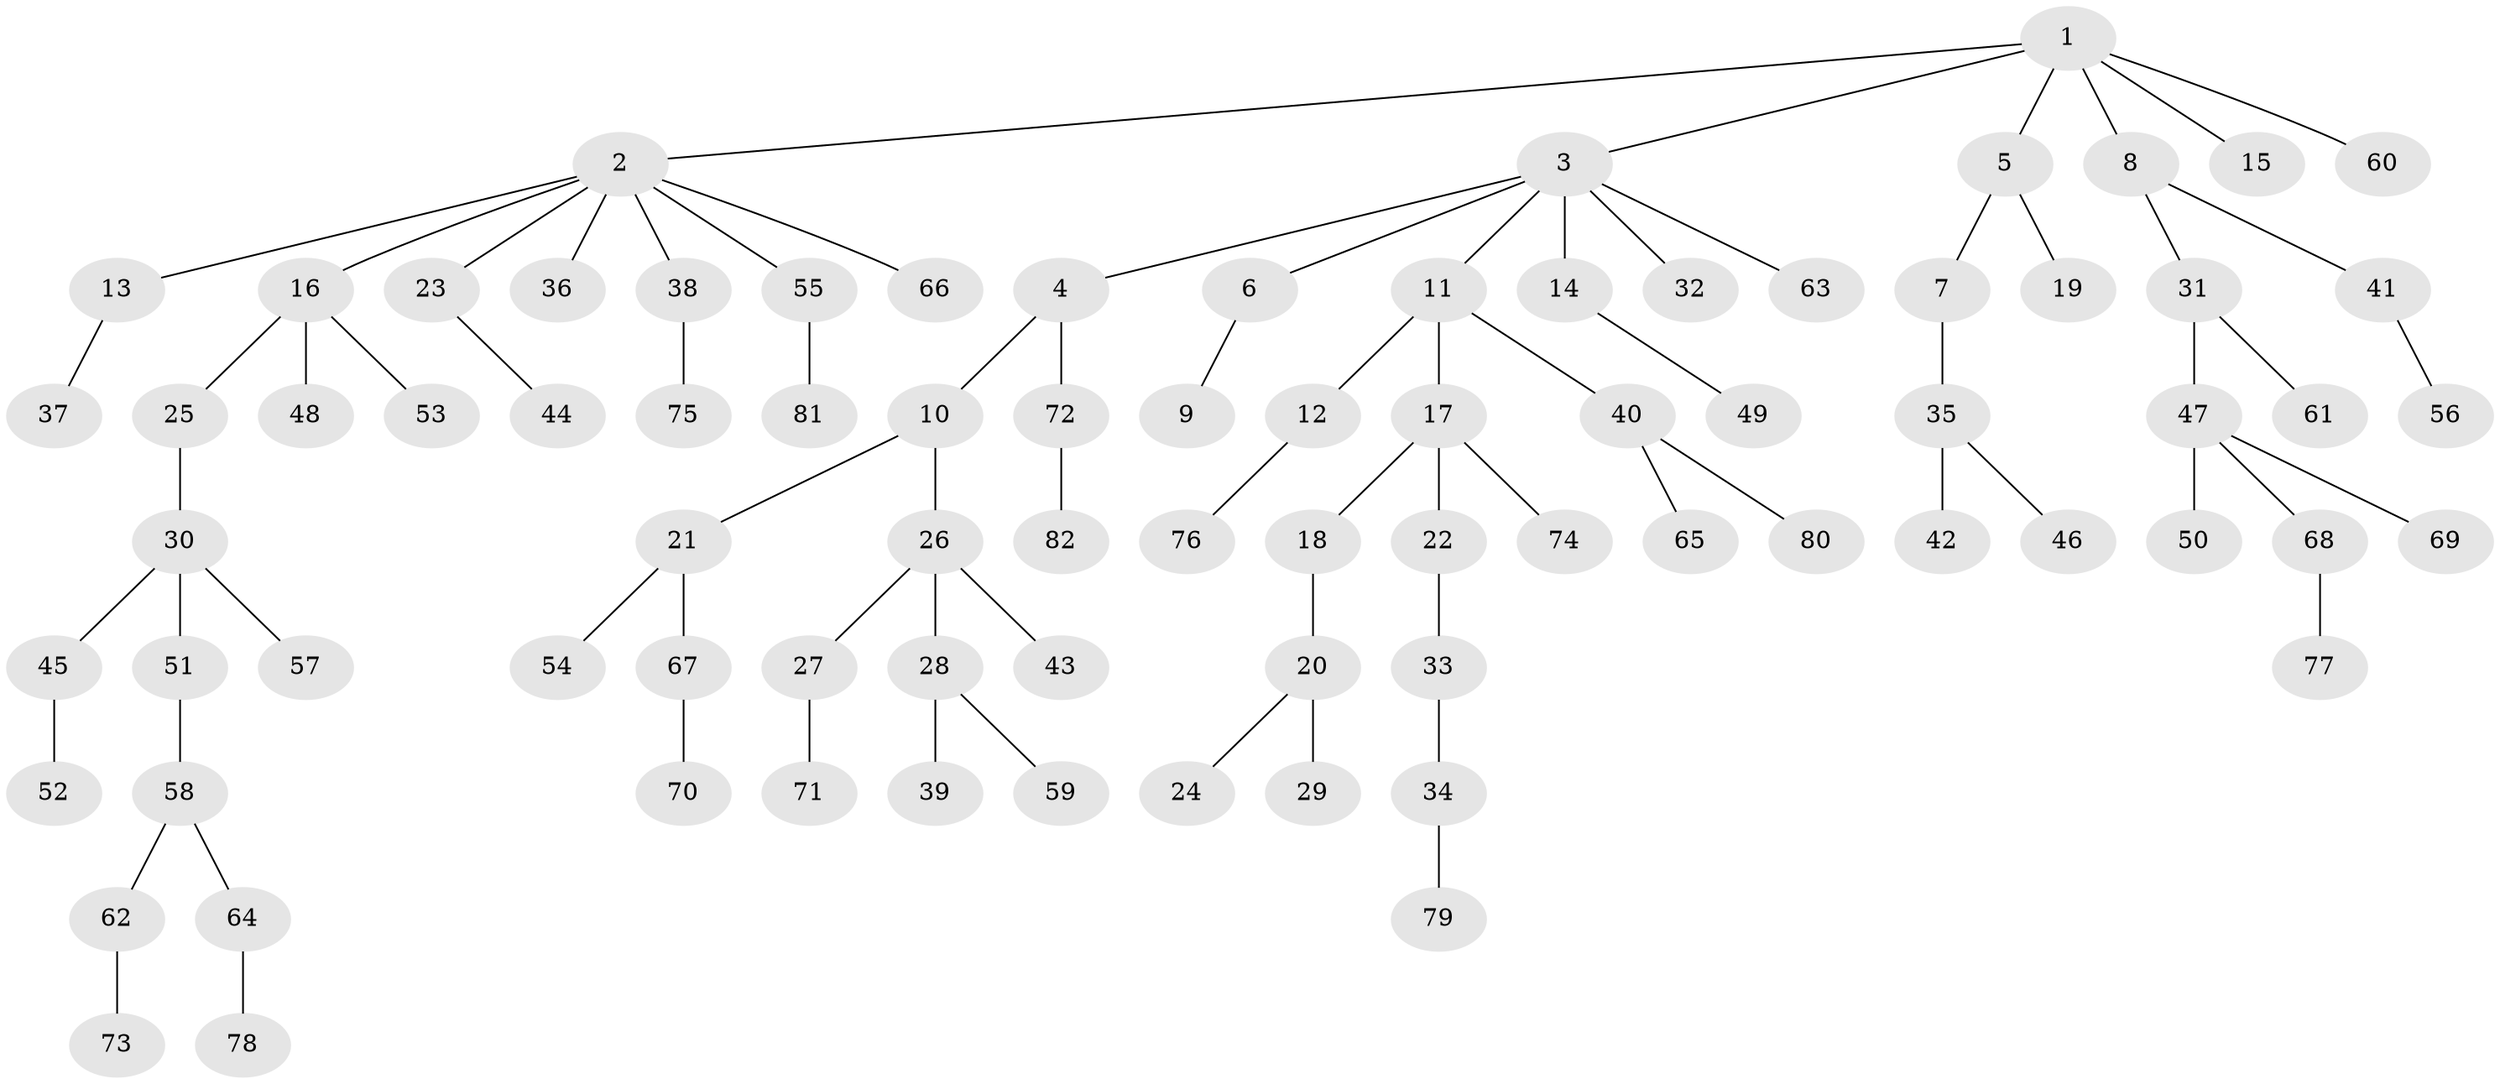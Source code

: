// coarse degree distribution, {1: 0.71875, 4: 0.03125, 2: 0.1875, 18: 0.03125, 5: 0.03125}
// Generated by graph-tools (version 1.1) at 2025/55/03/04/25 21:55:51]
// undirected, 82 vertices, 81 edges
graph export_dot {
graph [start="1"]
  node [color=gray90,style=filled];
  1;
  2;
  3;
  4;
  5;
  6;
  7;
  8;
  9;
  10;
  11;
  12;
  13;
  14;
  15;
  16;
  17;
  18;
  19;
  20;
  21;
  22;
  23;
  24;
  25;
  26;
  27;
  28;
  29;
  30;
  31;
  32;
  33;
  34;
  35;
  36;
  37;
  38;
  39;
  40;
  41;
  42;
  43;
  44;
  45;
  46;
  47;
  48;
  49;
  50;
  51;
  52;
  53;
  54;
  55;
  56;
  57;
  58;
  59;
  60;
  61;
  62;
  63;
  64;
  65;
  66;
  67;
  68;
  69;
  70;
  71;
  72;
  73;
  74;
  75;
  76;
  77;
  78;
  79;
  80;
  81;
  82;
  1 -- 2;
  1 -- 3;
  1 -- 5;
  1 -- 8;
  1 -- 15;
  1 -- 60;
  2 -- 13;
  2 -- 16;
  2 -- 23;
  2 -- 36;
  2 -- 38;
  2 -- 55;
  2 -- 66;
  3 -- 4;
  3 -- 6;
  3 -- 11;
  3 -- 14;
  3 -- 32;
  3 -- 63;
  4 -- 10;
  4 -- 72;
  5 -- 7;
  5 -- 19;
  6 -- 9;
  7 -- 35;
  8 -- 31;
  8 -- 41;
  10 -- 21;
  10 -- 26;
  11 -- 12;
  11 -- 17;
  11 -- 40;
  12 -- 76;
  13 -- 37;
  14 -- 49;
  16 -- 25;
  16 -- 48;
  16 -- 53;
  17 -- 18;
  17 -- 22;
  17 -- 74;
  18 -- 20;
  20 -- 24;
  20 -- 29;
  21 -- 54;
  21 -- 67;
  22 -- 33;
  23 -- 44;
  25 -- 30;
  26 -- 27;
  26 -- 28;
  26 -- 43;
  27 -- 71;
  28 -- 39;
  28 -- 59;
  30 -- 45;
  30 -- 51;
  30 -- 57;
  31 -- 47;
  31 -- 61;
  33 -- 34;
  34 -- 79;
  35 -- 42;
  35 -- 46;
  38 -- 75;
  40 -- 65;
  40 -- 80;
  41 -- 56;
  45 -- 52;
  47 -- 50;
  47 -- 68;
  47 -- 69;
  51 -- 58;
  55 -- 81;
  58 -- 62;
  58 -- 64;
  62 -- 73;
  64 -- 78;
  67 -- 70;
  68 -- 77;
  72 -- 82;
}

